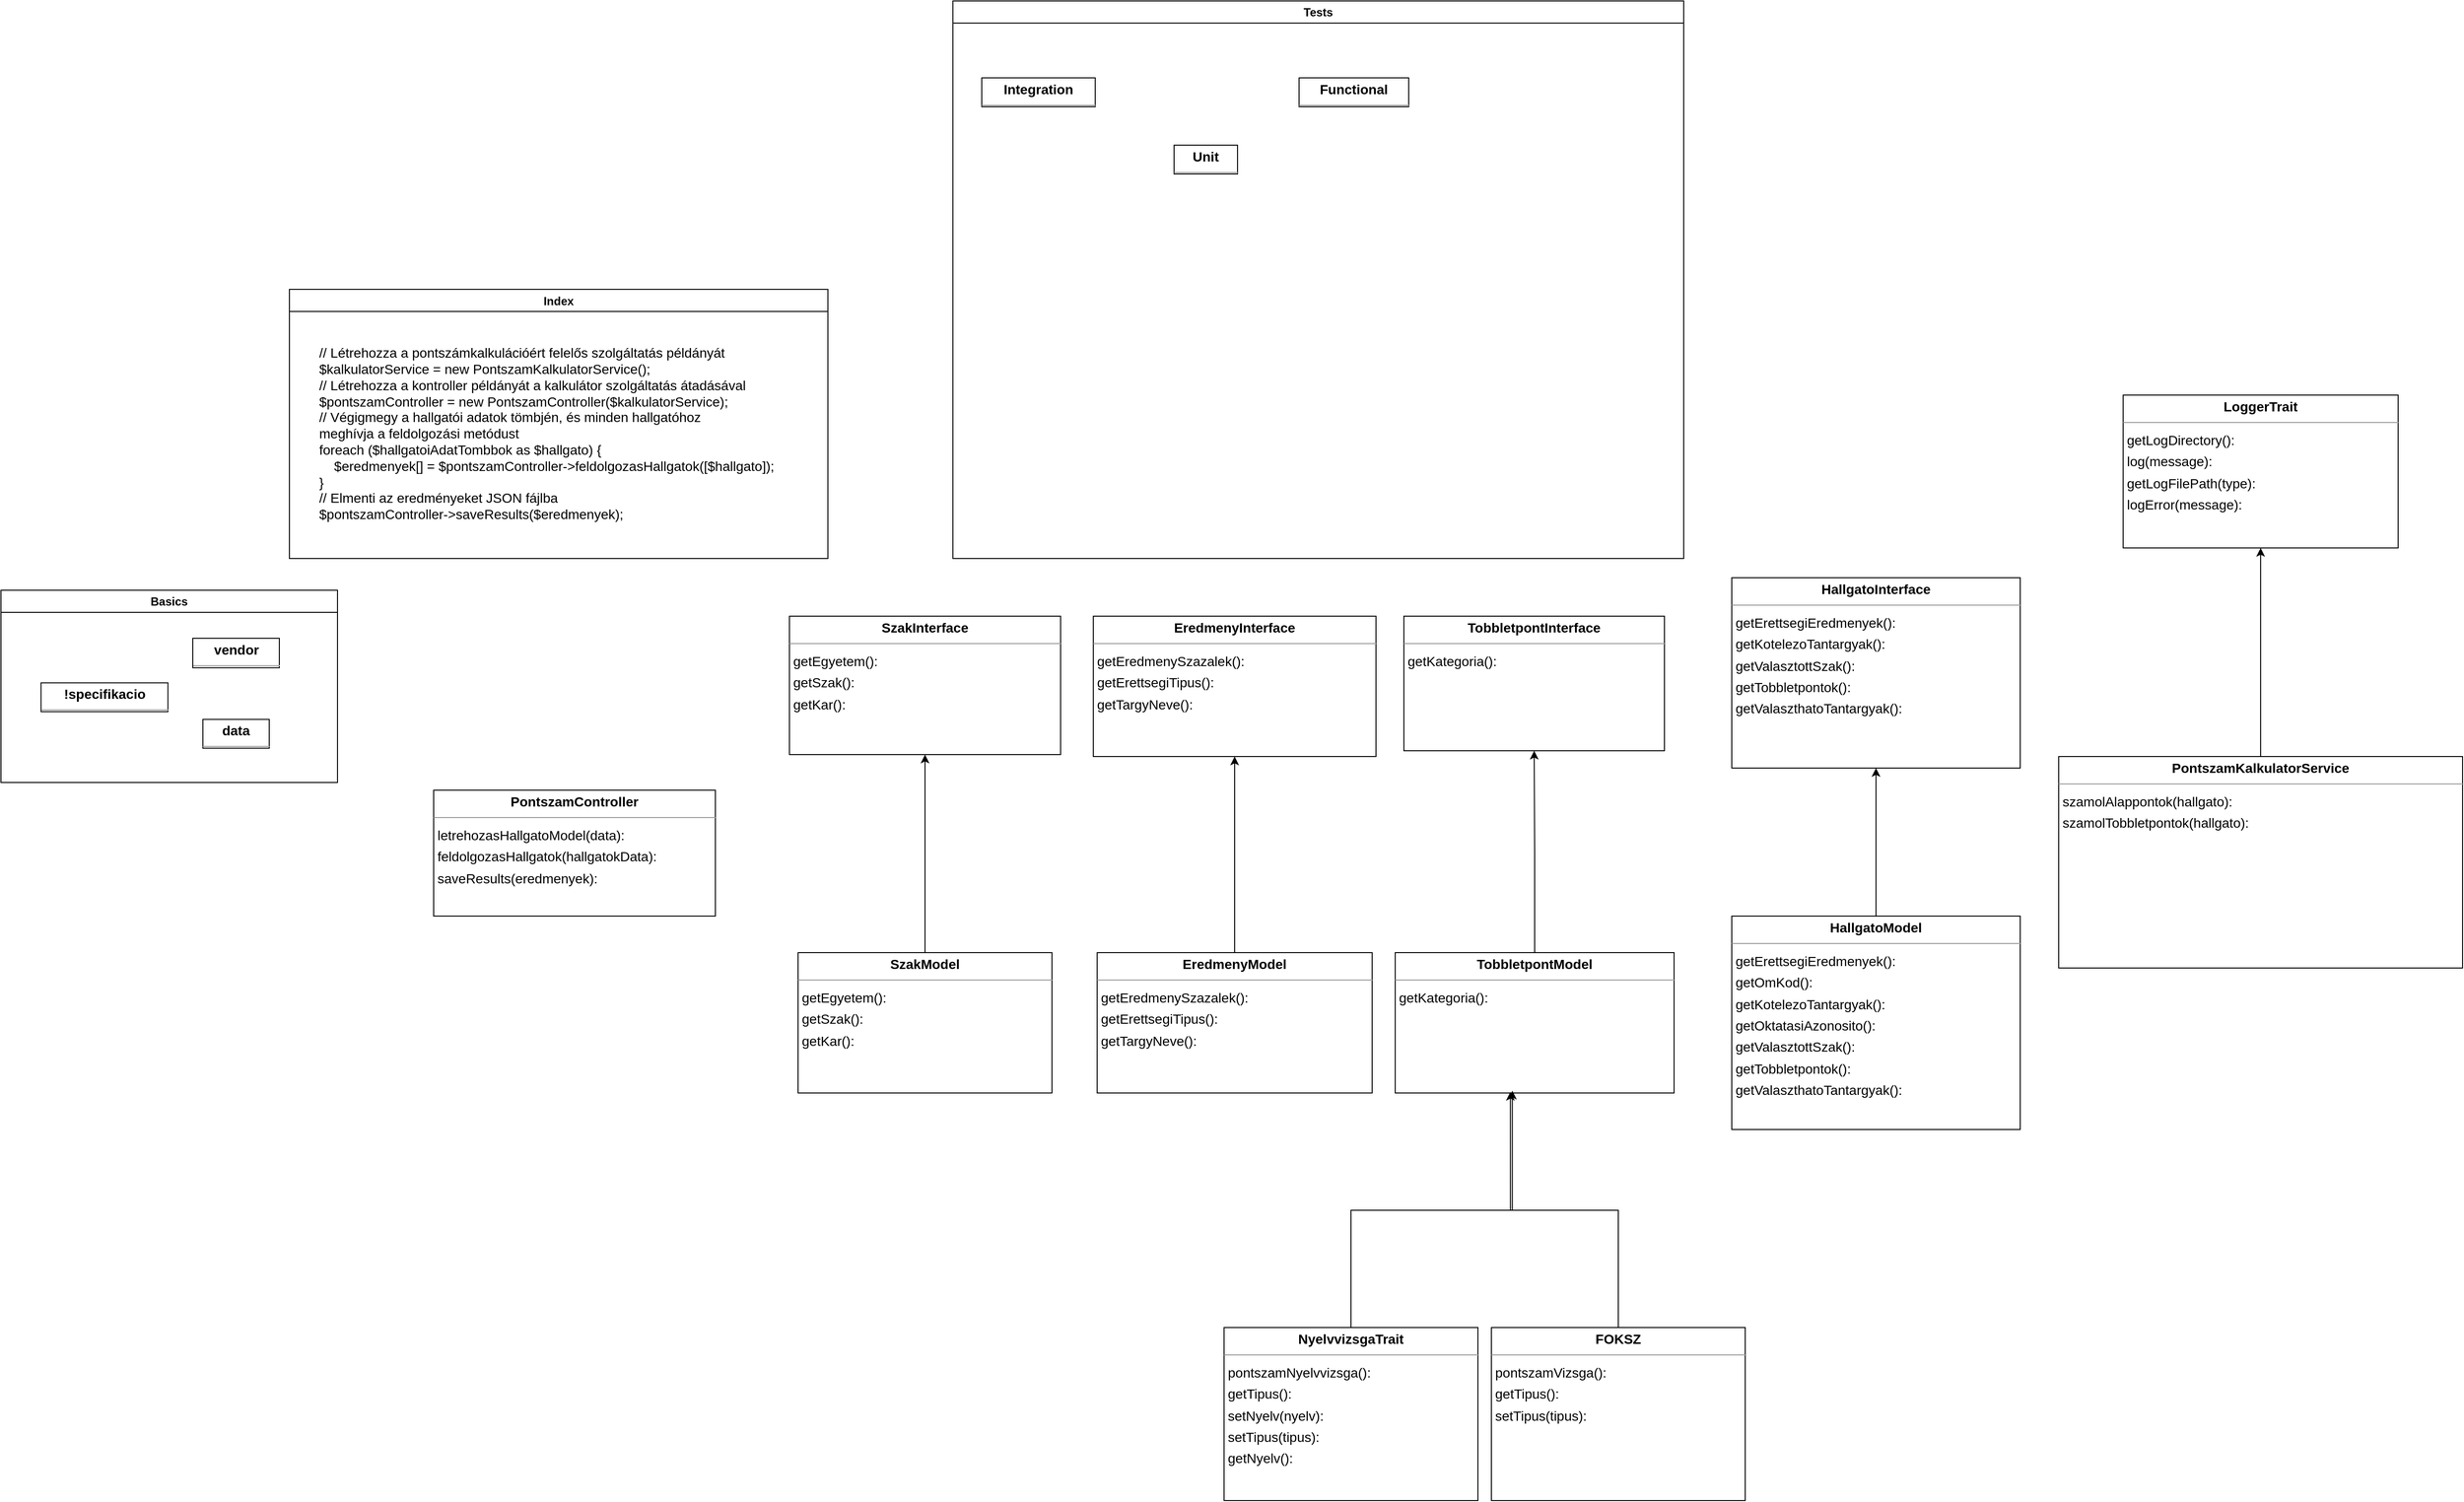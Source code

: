 <mxfile version="26.0.9">
  <diagram id="e9Ls-NCuzF-Xv4FsoTeq" name="1 oldal">
    <mxGraphModel dx="5240" dy="1818" grid="1" gridSize="10" guides="1" tooltips="1" connect="1" arrows="1" fold="1" page="0" pageScale="1" pageWidth="827" pageHeight="1169" background="none" math="0" shadow="0">
      <root>
        <mxCell id="0" />
        <mxCell id="1" parent="0" />
        <mxCell id="node3" value="&lt;p style=&quot;margin:0px;margin-top:4px;text-align:center;&quot;&gt;&lt;b&gt;EredmenyInterface&lt;/b&gt;&lt;/p&gt;&lt;hr size=&quot;1&quot;/&gt;&lt;p style=&quot;margin:0 0 0 4px;line-height:1.6;&quot;&gt; getEredmenySzazalek(): &lt;br/&gt; getErettsegiTipus(): &lt;br/&gt; getTargyNeve(): &lt;/p&gt;" style="verticalAlign=top;align=left;overflow=fill;fontSize=14;fontFamily=Helvetica;html=1;rounded=0;shadow=0;comic=0;labelBackgroundColor=none;strokeWidth=1;" parent="1" vertex="1">
          <mxGeometry x="-1434" y="410" width="294" height="146" as="geometry" />
        </mxCell>
        <mxCell id="v9bbuR_b15Q8P7cQEPHX-13" style="edgeStyle=orthogonalEdgeStyle;rounded=0;orthogonalLoop=1;jettySize=auto;html=1;entryX=0.5;entryY=1;entryDx=0;entryDy=0;" edge="1" parent="1" source="node12" target="node3">
          <mxGeometry relative="1" as="geometry" />
        </mxCell>
        <mxCell id="node12" value="&lt;p style=&quot;margin:0px;margin-top:4px;text-align:center;&quot;&gt;&lt;b&gt;EredmenyModel&lt;/b&gt;&lt;/p&gt;&lt;hr size=&quot;1&quot;/&gt;&lt;p style=&quot;margin:0 0 0 4px;line-height:1.6;&quot;&gt; getEredmenySzazalek(): &lt;br/&gt; getErettsegiTipus(): &lt;br/&gt; getTargyNeve(): &lt;/p&gt;" style="verticalAlign=top;align=left;overflow=fill;fontSize=14;fontFamily=Helvetica;html=1;rounded=0;shadow=0;comic=0;labelBackgroundColor=none;strokeWidth=1;" parent="1" vertex="1">
          <mxGeometry x="-1430" y="760" width="286" height="146" as="geometry" />
        </mxCell>
        <mxCell id="node2" value="&lt;p style=&quot;margin:0px;margin-top:4px;text-align:center;&quot;&gt;&lt;b&gt;HallgatoInterface&lt;/b&gt;&lt;/p&gt;&lt;hr size=&quot;1&quot;/&gt;&lt;p style=&quot;margin:0 0 0 4px;line-height:1.6;&quot;&gt; getErettsegiEredmenyek(): &lt;br/&gt; getKotelezoTantargyak(): &lt;br/&gt; getValasztottSzak(): &lt;br/&gt; getTobbletpontok(): &lt;br/&gt; getValaszthatoTantargyak(): &lt;/p&gt;" style="verticalAlign=top;align=left;overflow=fill;fontSize=14;fontFamily=Helvetica;html=1;rounded=0;shadow=0;comic=0;labelBackgroundColor=none;strokeWidth=1;" parent="1" vertex="1">
          <mxGeometry x="-770" y="370" width="300" height="198" as="geometry" />
        </mxCell>
        <mxCell id="v9bbuR_b15Q8P7cQEPHX-15" style="edgeStyle=orthogonalEdgeStyle;rounded=0;orthogonalLoop=1;jettySize=auto;html=1;entryX=0.5;entryY=1;entryDx=0;entryDy=0;" edge="1" parent="1" source="node11" target="node2">
          <mxGeometry relative="1" as="geometry" />
        </mxCell>
        <mxCell id="node11" value="&lt;p style=&quot;margin:0px;margin-top:4px;text-align:center;&quot;&gt;&lt;b&gt;HallgatoModel&lt;/b&gt;&lt;/p&gt;&lt;hr size=&quot;1&quot;/&gt;&lt;p style=&quot;margin:0 0 0 4px;line-height:1.6;&quot;&gt; getErettsegiEredmenyek(): &lt;br/&gt; getOmKod(): &lt;br/&gt; getKotelezoTantargyak(): &lt;br/&gt; getOktatasiAzonosito(): &lt;br/&gt; getValasztottSzak(): &lt;br/&gt; getTobbletpontok(): &lt;br/&gt; getValaszthatoTantargyak(): &lt;/p&gt;" style="verticalAlign=top;align=left;overflow=fill;fontSize=14;fontFamily=Helvetica;html=1;rounded=0;shadow=0;comic=0;labelBackgroundColor=none;strokeWidth=1;" parent="1" vertex="1">
          <mxGeometry x="-770" y="722" width="300" height="222" as="geometry" />
        </mxCell>
        <mxCell id="node7" value="&lt;p style=&quot;margin:0px;margin-top:4px;text-align:center;&quot;&gt;&lt;b&gt;LoggerTrait&lt;/b&gt;&lt;/p&gt;&lt;hr size=&quot;1&quot;/&gt;&lt;p style=&quot;margin:0 0 0 4px;line-height:1.6;&quot;&gt; getLogDirectory(): &lt;br/&gt; log(message): &lt;br/&gt; getLogFilePath(type): &lt;br/&gt; logError(message): &lt;/p&gt;" style="verticalAlign=top;align=left;overflow=fill;fontSize=14;fontFamily=Helvetica;html=1;rounded=0;shadow=0;comic=0;labelBackgroundColor=none;strokeWidth=1;" parent="1" vertex="1">
          <mxGeometry x="-363" y="180" width="286" height="159" as="geometry" />
        </mxCell>
        <mxCell id="node9" value="&lt;p style=&quot;margin:0px;margin-top:4px;text-align:center;&quot;&gt;&lt;b&gt;NyelvvizsgaTrait&lt;/b&gt;&lt;/p&gt;&lt;hr size=&quot;1&quot;/&gt;&lt;p style=&quot;margin:0 0 0 4px;line-height:1.6;&quot;&gt; pontszamNyelvvizsga(): &lt;br/&gt; getTipus(): &lt;br/&gt; setNyelv(nyelv): &lt;br/&gt; setTipus(tipus): &lt;br/&gt; getNyelv(): &lt;/p&gt;" style="verticalAlign=top;align=left;overflow=fill;fontSize=14;fontFamily=Helvetica;html=1;rounded=0;shadow=0;comic=0;labelBackgroundColor=none;strokeWidth=1;" parent="1" vertex="1">
          <mxGeometry x="-1298" y="1150" width="264" height="180" as="geometry" />
        </mxCell>
        <mxCell id="node8" value="&lt;p style=&quot;margin:0px;margin-top:4px;text-align:center;&quot;&gt;&lt;b&gt;PontszamController&lt;/b&gt;&lt;/p&gt;&lt;hr size=&quot;1&quot;/&gt;&lt;p style=&quot;margin:0 0 0 4px;line-height:1.6;&quot;&gt; letrehozasHallgatoModel(data): &lt;br/&gt; feldolgozasHallgatok(hallgatokData): &lt;br/&gt; saveResults(eredmenyek): &lt;/p&gt;" style="verticalAlign=top;align=left;overflow=fill;fontSize=14;fontFamily=Helvetica;html=1;rounded=0;shadow=0;comic=0;labelBackgroundColor=none;strokeWidth=1;" parent="1" vertex="1">
          <mxGeometry x="-2120" y="591" width="293" height="131" as="geometry" />
        </mxCell>
        <mxCell id="v9bbuR_b15Q8P7cQEPHX-16" style="edgeStyle=orthogonalEdgeStyle;rounded=0;orthogonalLoop=1;jettySize=auto;html=1;entryX=0.5;entryY=1;entryDx=0;entryDy=0;" edge="1" parent="1" source="node6" target="node7">
          <mxGeometry relative="1" as="geometry" />
        </mxCell>
        <mxCell id="node6" value="&lt;p style=&quot;margin:0px;margin-top:4px;text-align:center;&quot;&gt;&lt;b&gt;PontszamKalkulatorService&lt;/b&gt;&lt;/p&gt;&lt;hr size=&quot;1&quot;/&gt;&lt;p style=&quot;margin:0 0 0 4px;line-height:1.6;&quot;&gt; szamolAlappontok(hallgato): &lt;br/&gt; szamolTobbletpontok(hallgato): &lt;/p&gt;" style="verticalAlign=top;align=left;overflow=fill;fontSize=14;fontFamily=Helvetica;html=1;rounded=0;shadow=0;comic=0;labelBackgroundColor=none;strokeWidth=1;" parent="1" vertex="1">
          <mxGeometry x="-430" y="556" width="420" height="220" as="geometry" />
        </mxCell>
        <mxCell id="node4" value="&lt;p style=&quot;margin:0px;margin-top:4px;text-align:center;&quot;&gt;&lt;b&gt;SzakInterface&lt;/b&gt;&lt;/p&gt;&lt;hr size=&quot;1&quot;/&gt;&lt;p style=&quot;margin:0 0 0 4px;line-height:1.6;&quot;&gt; getEgyetem(): &lt;br/&gt; getSzak(): &lt;br/&gt; getKar(): &lt;/p&gt;" style="verticalAlign=top;align=left;overflow=fill;fontSize=14;fontFamily=Helvetica;html=1;rounded=0;shadow=0;comic=0;labelBackgroundColor=none;strokeWidth=1;" parent="1" vertex="1">
          <mxGeometry x="-1750" y="410" width="282" height="144" as="geometry" />
        </mxCell>
        <mxCell id="v9bbuR_b15Q8P7cQEPHX-12" style="edgeStyle=orthogonalEdgeStyle;rounded=0;orthogonalLoop=1;jettySize=auto;html=1;entryX=0.5;entryY=1;entryDx=0;entryDy=0;" edge="1" parent="1" source="node10" target="node4">
          <mxGeometry relative="1" as="geometry" />
        </mxCell>
        <mxCell id="node10" value="&lt;p style=&quot;margin:0px;margin-top:4px;text-align:center;&quot;&gt;&lt;b&gt;SzakModel&lt;/b&gt;&lt;/p&gt;&lt;hr size=&quot;1&quot;/&gt;&lt;p style=&quot;margin:0 0 0 4px;line-height:1.6;&quot;&gt; getEgyetem(): &lt;br/&gt; getSzak(): &lt;br/&gt; getKar(): &lt;/p&gt;" style="verticalAlign=top;align=left;overflow=fill;fontSize=14;fontFamily=Helvetica;html=1;rounded=0;shadow=0;comic=0;labelBackgroundColor=none;strokeWidth=1;" parent="1" vertex="1">
          <mxGeometry x="-1741" y="760" width="264" height="146" as="geometry" />
        </mxCell>
        <mxCell id="node5" value="&lt;p style=&quot;margin:0px;margin-top:4px;text-align:center;&quot;&gt;&lt;b&gt;TobbletpontInterface&lt;/b&gt;&lt;/p&gt;&lt;hr size=&quot;1&quot;/&gt;&lt;p style=&quot;margin:0 0 0 4px;line-height:1.6;&quot;&gt; getKategoria(): &lt;/p&gt;" style="verticalAlign=top;align=left;overflow=fill;fontSize=14;fontFamily=Helvetica;html=1;rounded=0;shadow=0;comic=0;labelBackgroundColor=none;strokeWidth=1;" parent="1" vertex="1">
          <mxGeometry x="-1111" y="410" width="271" height="140" as="geometry" />
        </mxCell>
        <mxCell id="v9bbuR_b15Q8P7cQEPHX-14" style="edgeStyle=orthogonalEdgeStyle;rounded=0;orthogonalLoop=1;jettySize=auto;html=1;entryX=0.5;entryY=1;entryDx=0;entryDy=0;" edge="1" parent="1" source="node13" target="node5">
          <mxGeometry relative="1" as="geometry" />
        </mxCell>
        <mxCell id="node13" value="&lt;p style=&quot;margin:0px;margin-top:4px;text-align:center;&quot;&gt;&lt;b&gt;TobbletpontModel&lt;/b&gt;&lt;/p&gt;&lt;hr size=&quot;1&quot;/&gt;&lt;p style=&quot;margin:0 0 0 4px;line-height:1.6;&quot;&gt; getKategoria(): &lt;/p&gt;" style="verticalAlign=top;align=left;overflow=fill;fontSize=14;fontFamily=Helvetica;html=1;rounded=0;shadow=0;comic=0;labelBackgroundColor=none;strokeWidth=1;" parent="1" vertex="1">
          <mxGeometry x="-1120" y="760" width="290" height="146" as="geometry" />
        </mxCell>
        <mxCell id="v9bbuR_b15Q8P7cQEPHX-2" value="&lt;p style=&quot;margin:0px;margin-top:4px;text-align:center;&quot;&gt;&lt;b&gt;FOKSZ&lt;/b&gt;&lt;/p&gt;&lt;hr size=&quot;1&quot;&gt;&lt;p style=&quot;margin:0 0 0 4px;line-height:1.6;&quot;&gt; pontszamVizsga(): &lt;br&gt; getTipus():&lt;br&gt; setTipus(tipus):&lt;br&gt;&lt;/p&gt;" style="verticalAlign=top;align=left;overflow=fill;fontSize=14;fontFamily=Helvetica;html=1;rounded=0;shadow=0;comic=0;labelBackgroundColor=none;strokeWidth=1;" vertex="1" parent="1">
          <mxGeometry x="-1020" y="1150" width="264" height="180" as="geometry" />
        </mxCell>
        <mxCell id="v9bbuR_b15Q8P7cQEPHX-8" value="Tests" style="swimlane;whiteSpace=wrap;html=1;" vertex="1" parent="1">
          <mxGeometry x="-1580" y="-230" width="760" height="580" as="geometry" />
        </mxCell>
        <mxCell id="node16" value="&lt;p style=&quot;margin:0px;margin-top:4px;text-align:center;&quot;&gt;&lt;b&gt;Integration&lt;/b&gt;&lt;/p&gt;&lt;hr size=&quot;1&quot;/&gt;" style="verticalAlign=top;align=left;overflow=fill;fontSize=14;fontFamily=Helvetica;html=1;rounded=0;shadow=0;comic=0;labelBackgroundColor=none;strokeWidth=1;" parent="v9bbuR_b15Q8P7cQEPHX-8" vertex="1">
          <mxGeometry x="30" y="80" width="118" height="30" as="geometry" />
        </mxCell>
        <mxCell id="node17" value="&lt;p style=&quot;margin:0px;margin-top:4px;text-align:center;&quot;&gt;&lt;b&gt;Unit&lt;/b&gt;&lt;/p&gt;&lt;hr size=&quot;1&quot;/&gt;" style="verticalAlign=top;align=left;overflow=fill;fontSize=14;fontFamily=Helvetica;html=1;rounded=0;shadow=0;comic=0;labelBackgroundColor=none;strokeWidth=1;" parent="v9bbuR_b15Q8P7cQEPHX-8" vertex="1">
          <mxGeometry x="230" y="150" width="66" height="30" as="geometry" />
        </mxCell>
        <mxCell id="node15" value="&lt;p style=&quot;margin:0px;margin-top:4px;text-align:center;&quot;&gt;&lt;b&gt;Functional&lt;/b&gt;&lt;/p&gt;&lt;hr size=&quot;1&quot;/&gt;" style="verticalAlign=top;align=left;overflow=fill;fontSize=14;fontFamily=Helvetica;html=1;rounded=0;shadow=0;comic=0;labelBackgroundColor=none;strokeWidth=1;" parent="v9bbuR_b15Q8P7cQEPHX-8" vertex="1">
          <mxGeometry x="360" y="80" width="114" height="30" as="geometry" />
        </mxCell>
        <mxCell id="v9bbuR_b15Q8P7cQEPHX-10" value="Basics" style="swimlane;whiteSpace=wrap;html=1;" vertex="1" parent="1">
          <mxGeometry x="-2570" y="383" width="350" height="200" as="geometry" />
        </mxCell>
        <mxCell id="node14" value="&lt;p style=&quot;margin:0px;margin-top:4px;text-align:center;&quot;&gt;&lt;b&gt;data&lt;/b&gt;&lt;/p&gt;&lt;hr size=&quot;1&quot;/&gt;" style="verticalAlign=top;align=left;overflow=fill;fontSize=14;fontFamily=Helvetica;html=1;rounded=0;shadow=0;comic=0;labelBackgroundColor=none;strokeWidth=1;" parent="v9bbuR_b15Q8P7cQEPHX-10" vertex="1">
          <mxGeometry x="210" y="134.34" width="69" height="30" as="geometry" />
        </mxCell>
        <mxCell id="node1" value="&lt;p style=&quot;margin:0px;margin-top:4px;text-align:center;&quot;&gt;&lt;b&gt;!specifikacio&lt;/b&gt;&lt;/p&gt;&lt;hr size=&quot;1&quot;/&gt;" style="verticalAlign=top;align=left;overflow=fill;fontSize=14;fontFamily=Helvetica;html=1;rounded=0;shadow=0;comic=0;labelBackgroundColor=none;strokeWidth=1;" parent="v9bbuR_b15Q8P7cQEPHX-10" vertex="1">
          <mxGeometry x="41.67" y="96.34" width="132" height="30" as="geometry" />
        </mxCell>
        <mxCell id="node0" value="&lt;p style=&quot;margin:0px;margin-top:4px;text-align:center;&quot;&gt;&lt;b&gt;vendor&lt;/b&gt;&lt;/p&gt;&lt;hr size=&quot;1&quot;/&gt;" style="verticalAlign=top;align=left;overflow=fill;fontSize=14;fontFamily=Helvetica;html=1;rounded=0;shadow=0;comic=0;labelBackgroundColor=none;strokeWidth=1;" parent="v9bbuR_b15Q8P7cQEPHX-10" vertex="1">
          <mxGeometry x="199.5" y="50.0" width="90" height="30.68" as="geometry" />
        </mxCell>
        <mxCell id="v9bbuR_b15Q8P7cQEPHX-17" style="edgeStyle=orthogonalEdgeStyle;rounded=0;orthogonalLoop=1;jettySize=auto;html=1;entryX=0.42;entryY=0.984;entryDx=0;entryDy=0;entryPerimeter=0;" edge="1" parent="1" source="node9" target="node13">
          <mxGeometry relative="1" as="geometry" />
        </mxCell>
        <mxCell id="v9bbuR_b15Q8P7cQEPHX-18" style="edgeStyle=orthogonalEdgeStyle;rounded=0;orthogonalLoop=1;jettySize=auto;html=1;entryX=0.413;entryY=0.992;entryDx=0;entryDy=0;entryPerimeter=0;" edge="1" parent="1" source="v9bbuR_b15Q8P7cQEPHX-2" target="node13">
          <mxGeometry relative="1" as="geometry" />
        </mxCell>
        <mxCell id="v9bbuR_b15Q8P7cQEPHX-19" value="Index" style="swimlane;" vertex="1" parent="1">
          <mxGeometry x="-2270" y="70" width="560" height="280" as="geometry" />
        </mxCell>
        <mxCell id="v9bbuR_b15Q8P7cQEPHX-20" value="&lt;div&gt;&lt;font style=&quot;font-size: 14px;&quot;&gt;// Létrehozza a pontszámkalkulációért felelős szolgáltatás példányát&lt;/font&gt;&lt;/div&gt;&lt;div&gt;&lt;font style=&quot;font-size: 14px;&quot;&gt;$kalkulatorService = new PontszamKalkulatorService();&lt;/font&gt;&lt;/div&gt;&lt;div&gt;&lt;font style=&quot;font-size: 14px;&quot;&gt;// Létrehozza a kontroller példányát a kalkulátor szolgáltatás átadásával&lt;/font&gt;&lt;/div&gt;&lt;div&gt;&lt;font style=&quot;font-size: 14px;&quot;&gt;$pontszamController = new PontszamController($kalkulatorService);&lt;/font&gt;&lt;/div&gt;&lt;div&gt;&lt;font style=&quot;font-size: 14px;&quot;&gt;&lt;div style=&quot;&quot;&gt;// Végigmegy a hallgatói adatok tömbjén, és minden hallgatóhoz &lt;br&gt;meghívja a feldolgozási metódust&lt;/div&gt;&lt;div style=&quot;&quot;&gt;foreach ($hallgatoiAdatTombbok as $hallgato) {&lt;/div&gt;&lt;div style=&quot;&quot;&gt;&amp;nbsp; &amp;nbsp; $eredmenyek[] = $pontszamController-&amp;gt;feldolgozasHallgatok([$hallgato]);&lt;/div&gt;&lt;div style=&quot;&quot;&gt;}&lt;/div&gt;&lt;div style=&quot;&quot;&gt;// Elmenti az eredményeket JSON fájlba&lt;/div&gt;&lt;div style=&quot;&quot;&gt;$pontszamController-&amp;gt;saveResults($eredmenyek);&lt;/div&gt;&lt;/font&gt;&lt;/div&gt;" style="text;html=1;align=left;verticalAlign=middle;resizable=0;points=[];autosize=1;strokeColor=none;fillColor=none;" vertex="1" parent="v9bbuR_b15Q8P7cQEPHX-19">
          <mxGeometry x="29" y="50" width="500" height="200" as="geometry" />
        </mxCell>
      </root>
    </mxGraphModel>
  </diagram>
</mxfile>

